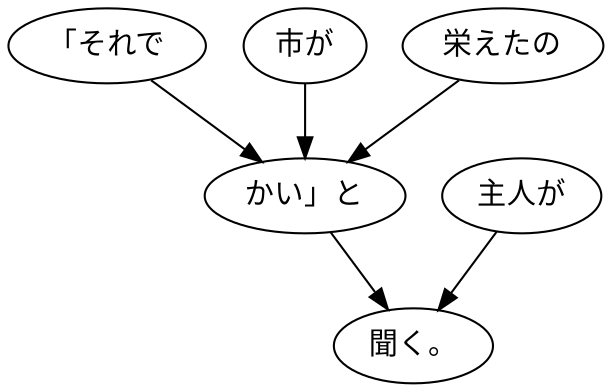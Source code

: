 digraph graph1087 {
	node0 [label="「それで"];
	node1 [label="市が"];
	node2 [label="栄えたの"];
	node3 [label="かい」と"];
	node4 [label="主人が"];
	node5 [label="聞く。"];
	node0 -> node3;
	node1 -> node3;
	node2 -> node3;
	node3 -> node5;
	node4 -> node5;
}
